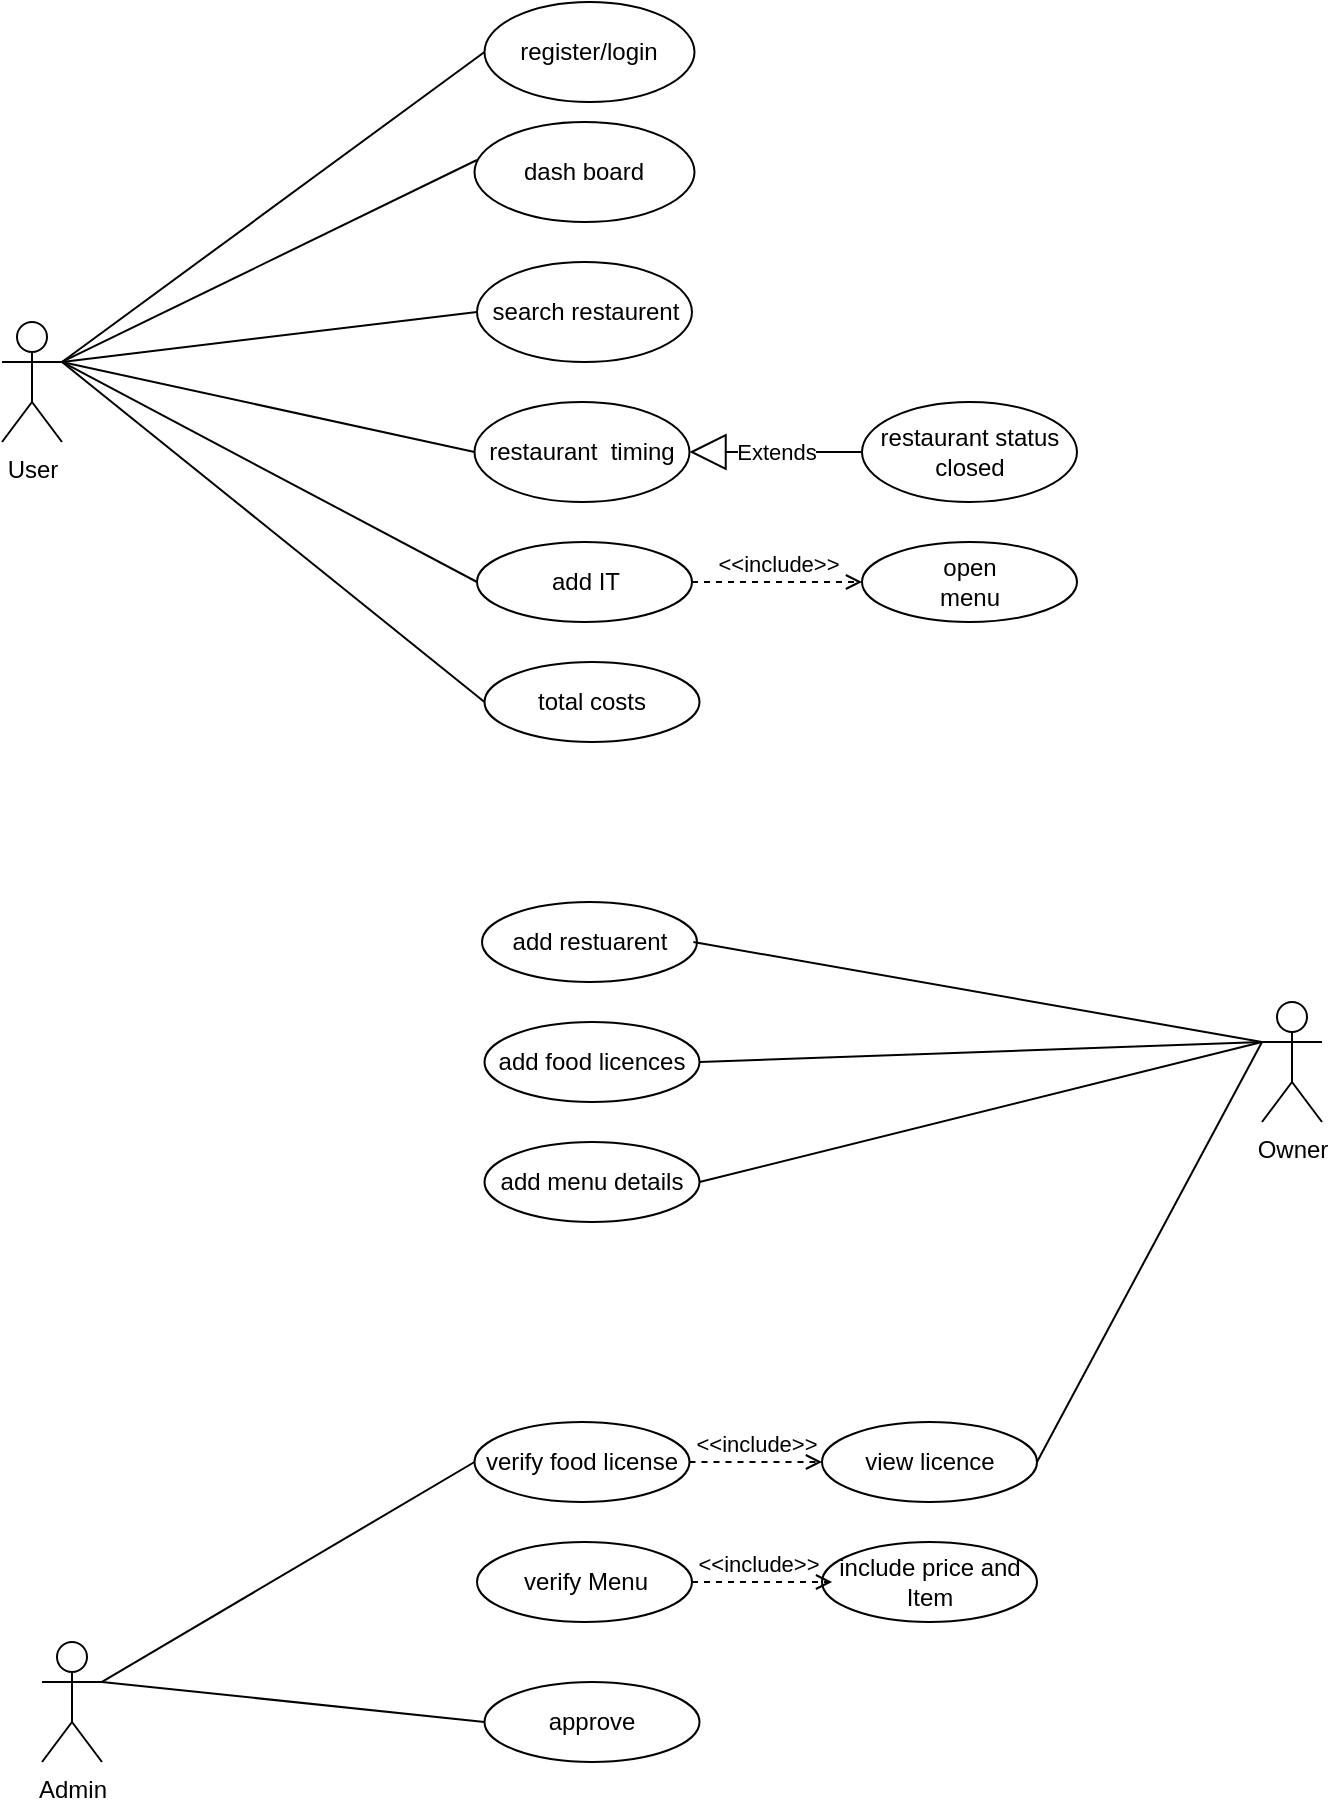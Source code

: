<mxfile version="13.10.4" type="github">
  <diagram id="FyOOjmj2gLnmofkN0DMu" name="Page-1">
    <mxGraphModel dx="1424" dy="782" grid="1" gridSize="10" guides="1" tooltips="1" connect="1" arrows="1" fold="1" page="1" pageScale="1" pageWidth="850" pageHeight="1100" math="0" shadow="0">
      <root>
        <mxCell id="0" />
        <mxCell id="1" parent="0" />
        <mxCell id="Rky6-Vukg4qJPGLFqLiw-7" value="User" style="shape=umlActor;html=1;verticalLabelPosition=bottom;verticalAlign=top;align=center;" vertex="1" parent="1">
          <mxGeometry x="110" y="240" width="30" height="60" as="geometry" />
        </mxCell>
        <mxCell id="Rky6-Vukg4qJPGLFqLiw-8" value="Owner" style="shape=umlActor;html=1;verticalLabelPosition=bottom;verticalAlign=top;align=center;" vertex="1" parent="1">
          <mxGeometry x="740" y="580" width="30" height="60" as="geometry" />
        </mxCell>
        <mxCell id="Rky6-Vukg4qJPGLFqLiw-10" value="register/login" style="ellipse;whiteSpace=wrap;html=1;" vertex="1" parent="1">
          <mxGeometry x="351.25" y="80" width="105" height="50" as="geometry" />
        </mxCell>
        <mxCell id="Rky6-Vukg4qJPGLFqLiw-11" value="dash board" style="ellipse;whiteSpace=wrap;html=1;" vertex="1" parent="1">
          <mxGeometry x="346.25" y="140" width="110" height="50" as="geometry" />
        </mxCell>
        <mxCell id="Rky6-Vukg4qJPGLFqLiw-13" value="search restaurent" style="ellipse;whiteSpace=wrap;html=1;" vertex="1" parent="1">
          <mxGeometry x="347.5" y="210" width="107.5" height="50" as="geometry" />
        </mxCell>
        <mxCell id="Rky6-Vukg4qJPGLFqLiw-15" value="restaurant&amp;nbsp; timing" style="ellipse;whiteSpace=wrap;html=1;" vertex="1" parent="1">
          <mxGeometry x="346.25" y="280" width="107.5" height="50" as="geometry" />
        </mxCell>
        <mxCell id="Rky6-Vukg4qJPGLFqLiw-17" value="&lt;div&gt;open&lt;/div&gt;&lt;div&gt;menu&lt;br&gt;&lt;/div&gt;" style="ellipse;whiteSpace=wrap;html=1;" vertex="1" parent="1">
          <mxGeometry x="540" y="350" width="107.5" height="40" as="geometry" />
        </mxCell>
        <mxCell id="Rky6-Vukg4qJPGLFqLiw-19" value="add IT" style="ellipse;whiteSpace=wrap;html=1;" vertex="1" parent="1">
          <mxGeometry x="347.5" y="350" width="107.5" height="40" as="geometry" />
        </mxCell>
        <mxCell id="Rky6-Vukg4qJPGLFqLiw-21" value="total costs" style="ellipse;whiteSpace=wrap;html=1;" vertex="1" parent="1">
          <mxGeometry x="351.25" y="410" width="107.5" height="40" as="geometry" />
        </mxCell>
        <mxCell id="Rky6-Vukg4qJPGLFqLiw-26" value="add restuarent" style="ellipse;whiteSpace=wrap;html=1;" vertex="1" parent="1">
          <mxGeometry x="350" y="530" width="107.5" height="40" as="geometry" />
        </mxCell>
        <mxCell id="Rky6-Vukg4qJPGLFqLiw-28" value="add food licences" style="ellipse;whiteSpace=wrap;html=1;" vertex="1" parent="1">
          <mxGeometry x="351.25" y="590" width="107.5" height="40" as="geometry" />
        </mxCell>
        <mxCell id="Rky6-Vukg4qJPGLFqLiw-30" value="add menu details" style="ellipse;whiteSpace=wrap;html=1;" vertex="1" parent="1">
          <mxGeometry x="351.25" y="650" width="107.5" height="40" as="geometry" />
        </mxCell>
        <mxCell id="Rky6-Vukg4qJPGLFqLiw-36" value="Admin" style="shape=umlActor;html=1;verticalLabelPosition=bottom;verticalAlign=top;align=center;" vertex="1" parent="1">
          <mxGeometry x="130" y="900" width="30" height="60" as="geometry" />
        </mxCell>
        <mxCell id="Rky6-Vukg4qJPGLFqLiw-40" value="verify food license" style="ellipse;whiteSpace=wrap;html=1;" vertex="1" parent="1">
          <mxGeometry x="346.25" y="790" width="107.5" height="40" as="geometry" />
        </mxCell>
        <mxCell id="Rky6-Vukg4qJPGLFqLiw-42" value="view licence" style="ellipse;whiteSpace=wrap;html=1;" vertex="1" parent="1">
          <mxGeometry x="520" y="790" width="107.5" height="40" as="geometry" />
        </mxCell>
        <mxCell id="Rky6-Vukg4qJPGLFqLiw-46" value="approve" style="ellipse;whiteSpace=wrap;html=1;" vertex="1" parent="1">
          <mxGeometry x="351.25" y="920" width="107.5" height="40" as="geometry" />
        </mxCell>
        <mxCell id="Rky6-Vukg4qJPGLFqLiw-48" value="" style="endArrow=none;html=1;exitX=1;exitY=0.333;exitDx=0;exitDy=0;exitPerimeter=0;entryX=0;entryY=0.5;entryDx=0;entryDy=0;" edge="1" parent="1" source="Rky6-Vukg4qJPGLFqLiw-7" target="Rky6-Vukg4qJPGLFqLiw-10">
          <mxGeometry width="50" height="50" relative="1" as="geometry">
            <mxPoint x="130" y="320" as="sourcePoint" />
            <mxPoint x="340" y="100" as="targetPoint" />
          </mxGeometry>
        </mxCell>
        <mxCell id="Rky6-Vukg4qJPGLFqLiw-49" value="" style="endArrow=none;html=1;entryX=0.011;entryY=0.38;entryDx=0;entryDy=0;entryPerimeter=0;exitX=1;exitY=0.333;exitDx=0;exitDy=0;exitPerimeter=0;" edge="1" parent="1" source="Rky6-Vukg4qJPGLFqLiw-7" target="Rky6-Vukg4qJPGLFqLiw-11">
          <mxGeometry width="50" height="50" relative="1" as="geometry">
            <mxPoint x="160" y="380" as="sourcePoint" />
            <mxPoint x="350" y="110" as="targetPoint" />
          </mxGeometry>
        </mxCell>
        <mxCell id="Rky6-Vukg4qJPGLFqLiw-50" value="" style="endArrow=none;html=1;entryX=0;entryY=0.5;entryDx=0;entryDy=0;exitX=1;exitY=0.333;exitDx=0;exitDy=0;exitPerimeter=0;" edge="1" parent="1" source="Rky6-Vukg4qJPGLFqLiw-7" target="Rky6-Vukg4qJPGLFqLiw-13">
          <mxGeometry width="50" height="50" relative="1" as="geometry">
            <mxPoint x="180" y="396.923" as="sourcePoint" />
            <mxPoint x="349.96" y="179" as="targetPoint" />
          </mxGeometry>
        </mxCell>
        <mxCell id="Rky6-Vukg4qJPGLFqLiw-51" value="restaurant status closed" style="ellipse;whiteSpace=wrap;html=1;" vertex="1" parent="1">
          <mxGeometry x="540" y="280" width="107.5" height="50" as="geometry" />
        </mxCell>
        <mxCell id="Rky6-Vukg4qJPGLFqLiw-53" value="Extends" style="endArrow=block;endSize=16;endFill=0;html=1;entryX=1;entryY=0.5;entryDx=0;entryDy=0;exitX=0;exitY=0.5;exitDx=0;exitDy=0;" edge="1" parent="1" source="Rky6-Vukg4qJPGLFqLiw-51" target="Rky6-Vukg4qJPGLFqLiw-15">
          <mxGeometry width="160" relative="1" as="geometry">
            <mxPoint x="540" y="469.5" as="sourcePoint" />
            <mxPoint x="700" y="469.5" as="targetPoint" />
          </mxGeometry>
        </mxCell>
        <mxCell id="Rky6-Vukg4qJPGLFqLiw-54" value="" style="endArrow=none;html=1;entryX=0;entryY=0.5;entryDx=0;entryDy=0;exitX=1;exitY=0.333;exitDx=0;exitDy=0;exitPerimeter=0;" edge="1" parent="1" source="Rky6-Vukg4qJPGLFqLiw-7" target="Rky6-Vukg4qJPGLFqLiw-15">
          <mxGeometry width="50" height="50" relative="1" as="geometry">
            <mxPoint x="90" y="380" as="sourcePoint" />
            <mxPoint x="355" y="265" as="targetPoint" />
          </mxGeometry>
        </mxCell>
        <mxCell id="Rky6-Vukg4qJPGLFqLiw-55" value="" style="endArrow=none;html=1;exitX=1;exitY=0.333;exitDx=0;exitDy=0;exitPerimeter=0;entryX=0;entryY=0.5;entryDx=0;entryDy=0;" edge="1" parent="1" source="Rky6-Vukg4qJPGLFqLiw-7" target="Rky6-Vukg4qJPGLFqLiw-19">
          <mxGeometry width="50" height="50" relative="1" as="geometry">
            <mxPoint x="170" y="400" as="sourcePoint" />
            <mxPoint x="300" y="450" as="targetPoint" />
          </mxGeometry>
        </mxCell>
        <mxCell id="Rky6-Vukg4qJPGLFqLiw-59" value="&amp;lt;&amp;lt;include&amp;gt;&amp;gt;" style="edgeStyle=none;html=1;endArrow=open;verticalAlign=bottom;dashed=1;labelBackgroundColor=none;exitX=1;exitY=0.5;exitDx=0;exitDy=0;" edge="1" parent="1" source="Rky6-Vukg4qJPGLFqLiw-19" target="Rky6-Vukg4qJPGLFqLiw-17">
          <mxGeometry width="160" relative="1" as="geometry">
            <mxPoint x="340" y="400" as="sourcePoint" />
            <mxPoint x="500" y="400" as="targetPoint" />
          </mxGeometry>
        </mxCell>
        <mxCell id="Rky6-Vukg4qJPGLFqLiw-60" value="" style="endArrow=none;html=1;entryX=0;entryY=0.333;entryDx=0;entryDy=0;entryPerimeter=0;exitX=1;exitY=0.5;exitDx=0;exitDy=0;" edge="1" parent="1" source="Rky6-Vukg4qJPGLFqLiw-42" target="Rky6-Vukg4qJPGLFqLiw-8">
          <mxGeometry width="50" height="50" relative="1" as="geometry">
            <mxPoint x="452.5" y="880" as="sourcePoint" />
            <mxPoint x="502.5" y="830" as="targetPoint" />
          </mxGeometry>
        </mxCell>
        <mxCell id="Rky6-Vukg4qJPGLFqLiw-61" value="" style="endArrow=none;html=1;exitX=0.983;exitY=0.5;exitDx=0;exitDy=0;exitPerimeter=0;entryX=0;entryY=0.333;entryDx=0;entryDy=0;entryPerimeter=0;" edge="1" parent="1" source="Rky6-Vukg4qJPGLFqLiw-26" target="Rky6-Vukg4qJPGLFqLiw-8">
          <mxGeometry width="50" height="50" relative="1" as="geometry">
            <mxPoint x="450.63" y="640" as="sourcePoint" />
            <mxPoint x="710" y="710" as="targetPoint" />
          </mxGeometry>
        </mxCell>
        <mxCell id="Rky6-Vukg4qJPGLFqLiw-62" value="" style="endArrow=none;html=1;exitX=1;exitY=0.333;exitDx=0;exitDy=0;exitPerimeter=0;entryX=0;entryY=0.5;entryDx=0;entryDy=0;" edge="1" parent="1" source="Rky6-Vukg4qJPGLFqLiw-36" target="Rky6-Vukg4qJPGLFqLiw-46">
          <mxGeometry width="50" height="50" relative="1" as="geometry">
            <mxPoint x="160" y="940" as="sourcePoint" />
            <mxPoint x="340" y="1000" as="targetPoint" />
          </mxGeometry>
        </mxCell>
        <mxCell id="Rky6-Vukg4qJPGLFqLiw-63" value="" style="endArrow=none;html=1;entryX=0;entryY=0.5;entryDx=0;entryDy=0;exitX=1;exitY=0.333;exitDx=0;exitDy=0;exitPerimeter=0;" edge="1" parent="1" source="Rky6-Vukg4qJPGLFqLiw-36" target="Rky6-Vukg4qJPGLFqLiw-40">
          <mxGeometry width="50" height="50" relative="1" as="geometry">
            <mxPoint x="160" y="940" as="sourcePoint" />
            <mxPoint x="411.25" y="830" as="targetPoint" />
          </mxGeometry>
        </mxCell>
        <mxCell id="Rky6-Vukg4qJPGLFqLiw-64" value="" style="endArrow=none;html=1;exitX=1;exitY=0.5;exitDx=0;exitDy=0;entryX=0;entryY=0.333;entryDx=0;entryDy=0;entryPerimeter=0;" edge="1" parent="1" source="Rky6-Vukg4qJPGLFqLiw-28" target="Rky6-Vukg4qJPGLFqLiw-8">
          <mxGeometry width="50" height="50" relative="1" as="geometry">
            <mxPoint x="460.672" y="640" as="sourcePoint" />
            <mxPoint x="710" y="710" as="targetPoint" />
          </mxGeometry>
        </mxCell>
        <mxCell id="Rky6-Vukg4qJPGLFqLiw-65" value="" style="endArrow=none;html=1;exitX=1;exitY=0.5;exitDx=0;exitDy=0;entryX=0;entryY=0.333;entryDx=0;entryDy=0;entryPerimeter=0;" edge="1" parent="1" source="Rky6-Vukg4qJPGLFqLiw-30" target="Rky6-Vukg4qJPGLFqLiw-8">
          <mxGeometry width="50" height="50" relative="1" as="geometry">
            <mxPoint x="462.5" y="710" as="sourcePoint" />
            <mxPoint x="720" y="720" as="targetPoint" />
          </mxGeometry>
        </mxCell>
        <mxCell id="Rky6-Vukg4qJPGLFqLiw-69" value="" style="endArrow=none;html=1;entryX=0;entryY=0.5;entryDx=0;entryDy=0;exitX=1;exitY=0.333;exitDx=0;exitDy=0;exitPerimeter=0;" edge="1" parent="1" source="Rky6-Vukg4qJPGLFqLiw-7" target="Rky6-Vukg4qJPGLFqLiw-21">
          <mxGeometry width="50" height="50" relative="1" as="geometry">
            <mxPoint x="150" y="260" as="sourcePoint" />
            <mxPoint x="357.5" y="380" as="targetPoint" />
          </mxGeometry>
        </mxCell>
        <mxCell id="Rky6-Vukg4qJPGLFqLiw-75" value="verify Menu" style="ellipse;whiteSpace=wrap;html=1;" vertex="1" parent="1">
          <mxGeometry x="347.5" y="850" width="107.5" height="40" as="geometry" />
        </mxCell>
        <mxCell id="Rky6-Vukg4qJPGLFqLiw-77" value="include price and Item" style="ellipse;whiteSpace=wrap;html=1;" vertex="1" parent="1">
          <mxGeometry x="520" y="850" width="107.5" height="40" as="geometry" />
        </mxCell>
        <mxCell id="Rky6-Vukg4qJPGLFqLiw-79" value="&amp;lt;&amp;lt;include&amp;gt;&amp;gt;" style="edgeStyle=none;html=1;endArrow=open;verticalAlign=bottom;dashed=1;labelBackgroundColor=none;entryX=0;entryY=0.5;entryDx=0;entryDy=0;exitX=1;exitY=0.5;exitDx=0;exitDy=0;" edge="1" parent="1" source="Rky6-Vukg4qJPGLFqLiw-40" target="Rky6-Vukg4qJPGLFqLiw-42">
          <mxGeometry width="160" relative="1" as="geometry">
            <mxPoint x="463.75" y="820" as="sourcePoint" />
            <mxPoint x="520" y="820" as="targetPoint" />
          </mxGeometry>
        </mxCell>
        <mxCell id="Rky6-Vukg4qJPGLFqLiw-83" value="&amp;lt;&amp;lt;include&amp;gt;&amp;gt;" style="edgeStyle=none;html=1;endArrow=open;verticalAlign=bottom;dashed=1;labelBackgroundColor=none;exitX=1;exitY=0.5;exitDx=0;exitDy=0;entryX=0.047;entryY=0.5;entryDx=0;entryDy=0;entryPerimeter=0;" edge="1" parent="1" source="Rky6-Vukg4qJPGLFqLiw-75" target="Rky6-Vukg4qJPGLFqLiw-77">
          <mxGeometry x="-0.067" width="160" relative="1" as="geometry">
            <mxPoint x="463.75" y="869.5" as="sourcePoint" />
            <mxPoint x="530" y="870" as="targetPoint" />
            <mxPoint as="offset" />
          </mxGeometry>
        </mxCell>
      </root>
    </mxGraphModel>
  </diagram>
</mxfile>
